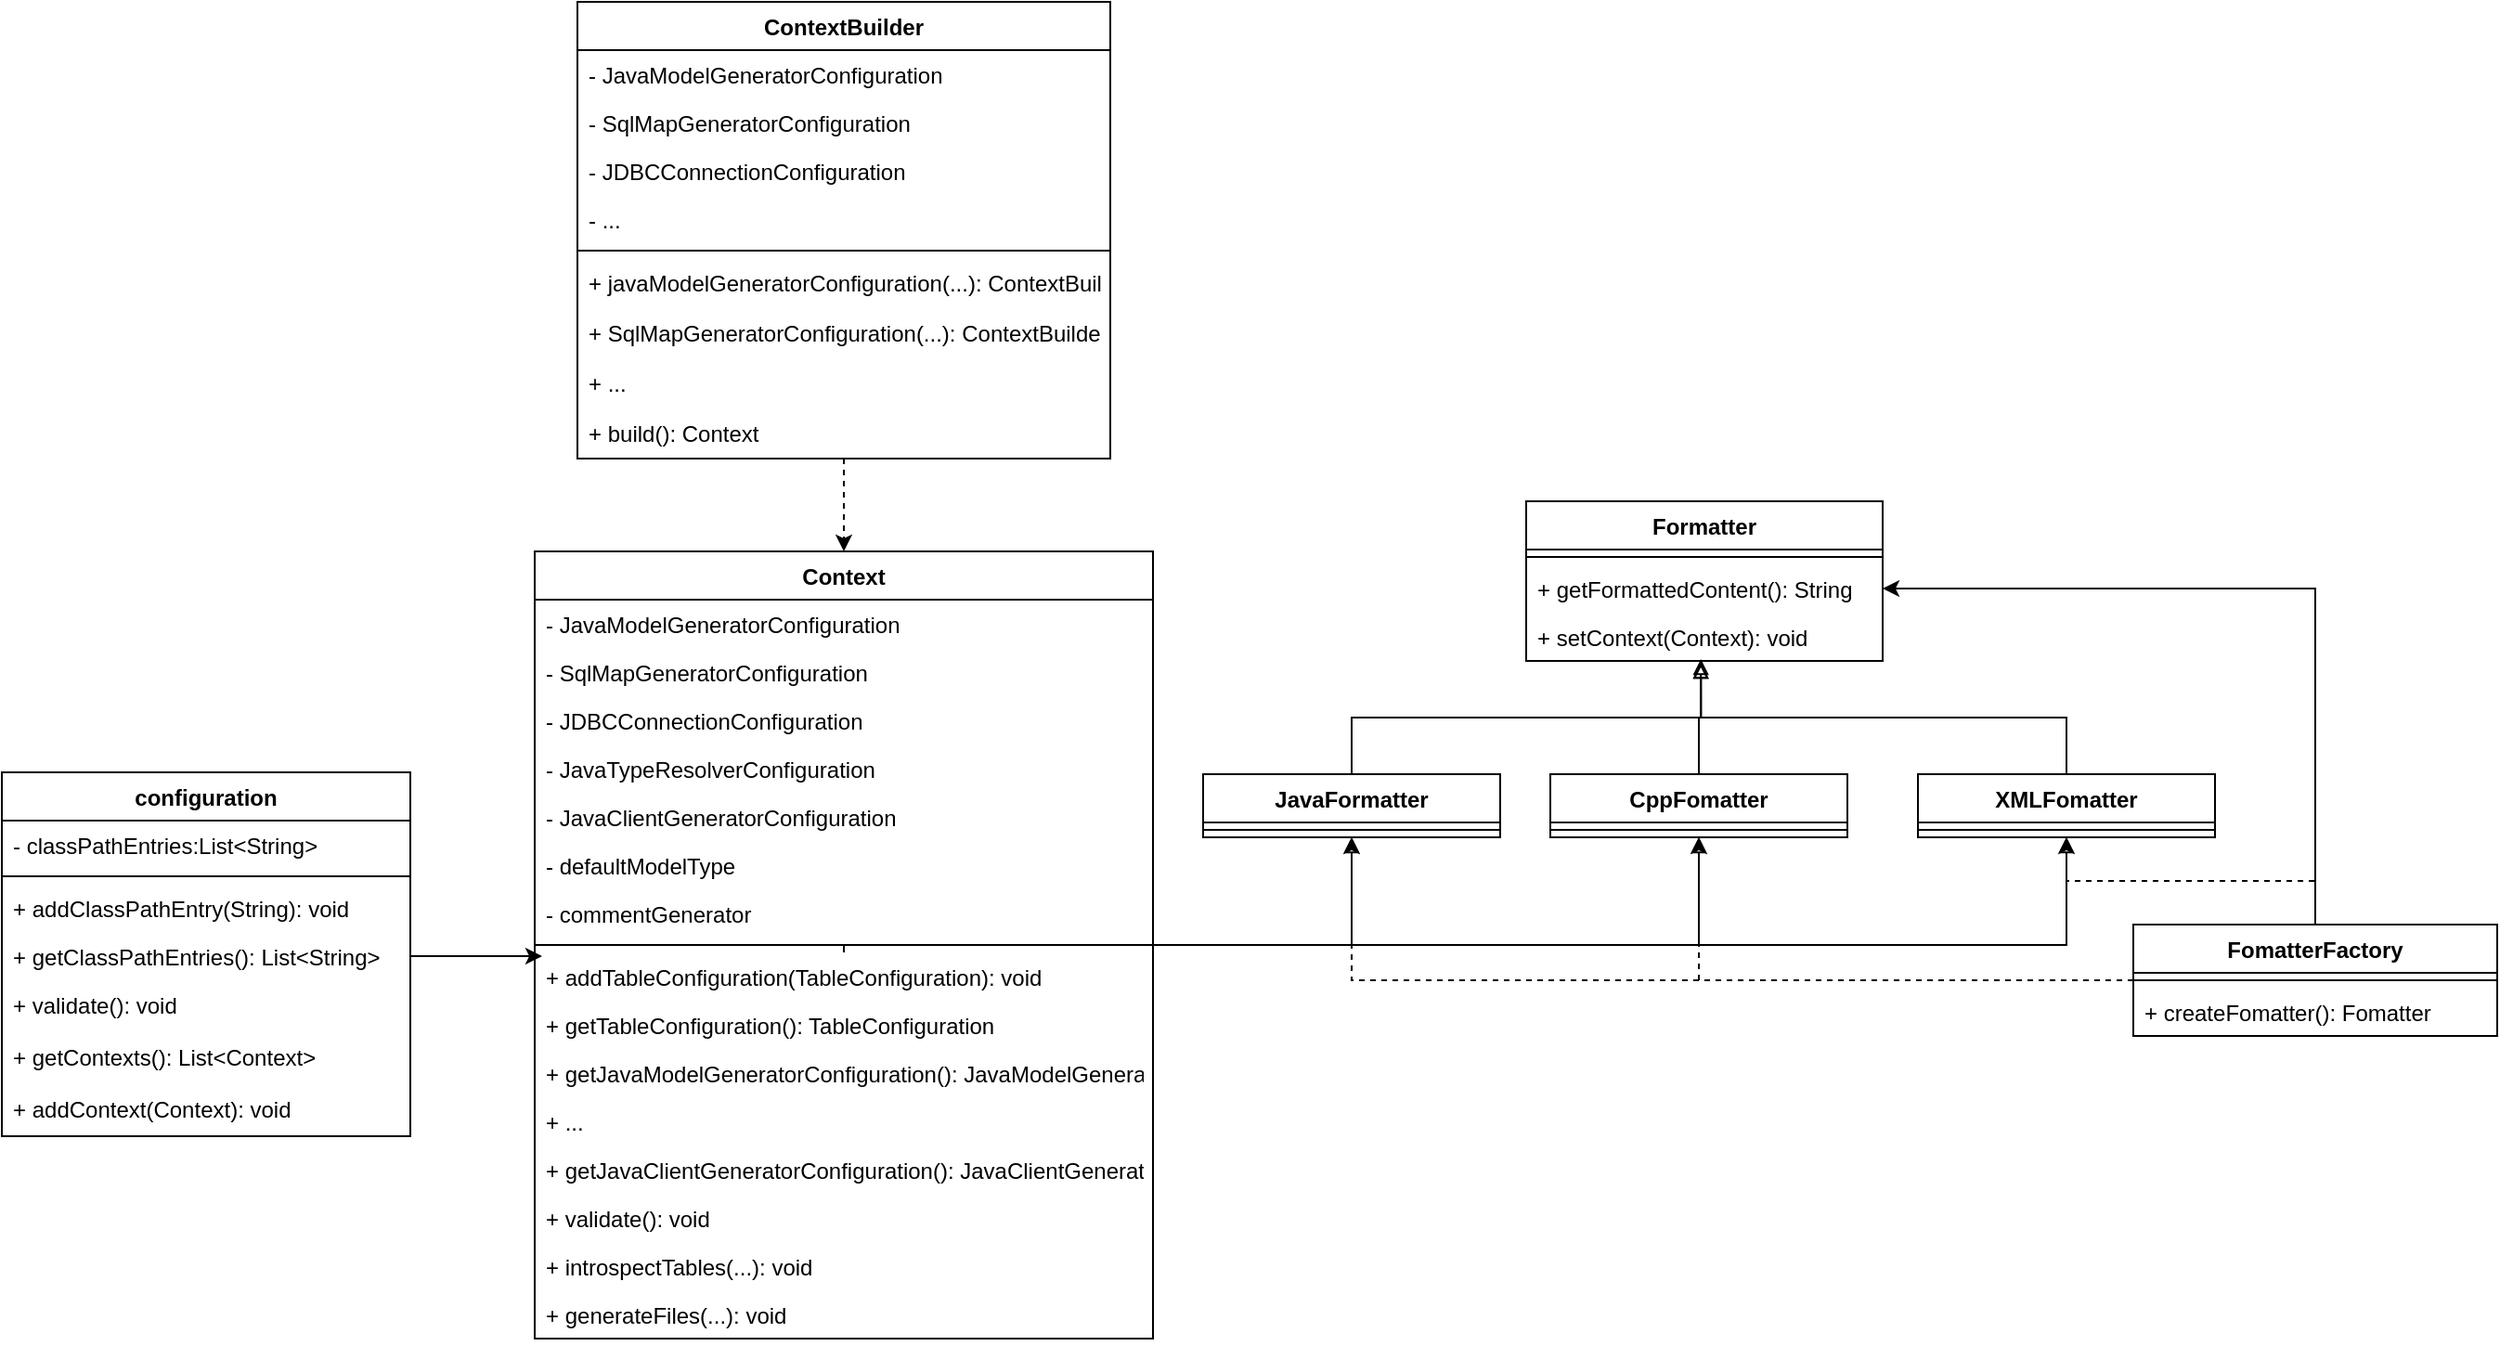<mxfile version="15.8.8" type="github">
  <diagram id="C5RBs43oDa-KdzZeNtuy" name="Page-1">
    <mxGraphModel dx="2370" dy="1323" grid="0" gridSize="10" guides="1" tooltips="1" connect="1" arrows="1" fold="1" page="1" pageScale="1" pageWidth="1600" pageHeight="1200" math="0" shadow="0">
      <root>
        <mxCell id="WIyWlLk6GJQsqaUBKTNV-0" />
        <mxCell id="WIyWlLk6GJQsqaUBKTNV-1" parent="WIyWlLk6GJQsqaUBKTNV-0" />
        <mxCell id="AgLBb9-8C5SGKHkqhwwZ-12" value="configuration" style="swimlane;fontStyle=1;align=center;verticalAlign=top;childLayout=stackLayout;horizontal=1;startSize=26;horizontalStack=0;resizeParent=1;resizeParentMax=0;resizeLast=0;collapsible=1;marginBottom=0;" vertex="1" parent="WIyWlLk6GJQsqaUBKTNV-1">
          <mxGeometry x="68" y="488" width="220" height="196" as="geometry" />
        </mxCell>
        <mxCell id="AgLBb9-8C5SGKHkqhwwZ-13" value="- classPathEntries:List&lt;String&gt;" style="text;strokeColor=none;fillColor=none;align=left;verticalAlign=top;spacingLeft=4;spacingRight=4;overflow=hidden;rotatable=0;points=[[0,0.5],[1,0.5]];portConstraint=eastwest;" vertex="1" parent="AgLBb9-8C5SGKHkqhwwZ-12">
          <mxGeometry y="26" width="220" height="26" as="geometry" />
        </mxCell>
        <mxCell id="AgLBb9-8C5SGKHkqhwwZ-14" value="" style="line;strokeWidth=1;fillColor=none;align=left;verticalAlign=middle;spacingTop=-1;spacingLeft=3;spacingRight=3;rotatable=0;labelPosition=right;points=[];portConstraint=eastwest;" vertex="1" parent="AgLBb9-8C5SGKHkqhwwZ-12">
          <mxGeometry y="52" width="220" height="8" as="geometry" />
        </mxCell>
        <mxCell id="AgLBb9-8C5SGKHkqhwwZ-15" value="+ addClassPathEntry(String): void" style="text;strokeColor=none;fillColor=none;align=left;verticalAlign=top;spacingLeft=4;spacingRight=4;overflow=hidden;rotatable=0;points=[[0,0.5],[1,0.5]];portConstraint=eastwest;" vertex="1" parent="AgLBb9-8C5SGKHkqhwwZ-12">
          <mxGeometry y="60" width="220" height="26" as="geometry" />
        </mxCell>
        <mxCell id="AgLBb9-8C5SGKHkqhwwZ-16" value="+ getClassPathEntries(): List&lt;String&gt;" style="text;strokeColor=none;fillColor=none;align=left;verticalAlign=top;spacingLeft=4;spacingRight=4;overflow=hidden;rotatable=0;points=[[0,0.5],[1,0.5]];portConstraint=eastwest;" vertex="1" parent="AgLBb9-8C5SGKHkqhwwZ-12">
          <mxGeometry y="86" width="220" height="26" as="geometry" />
        </mxCell>
        <mxCell id="AgLBb9-8C5SGKHkqhwwZ-17" value="+ validate(): void" style="text;strokeColor=none;fillColor=none;align=left;verticalAlign=top;spacingLeft=4;spacingRight=4;overflow=hidden;rotatable=0;points=[[0,0.5],[1,0.5]];portConstraint=eastwest;" vertex="1" parent="AgLBb9-8C5SGKHkqhwwZ-12">
          <mxGeometry y="112" width="220" height="28" as="geometry" />
        </mxCell>
        <mxCell id="AgLBb9-8C5SGKHkqhwwZ-19" value="+ getContexts(): List&lt;Context&gt;&#xa;" style="text;strokeColor=none;fillColor=none;align=left;verticalAlign=top;spacingLeft=4;spacingRight=4;overflow=hidden;rotatable=0;points=[[0,0.5],[1,0.5]];portConstraint=eastwest;" vertex="1" parent="AgLBb9-8C5SGKHkqhwwZ-12">
          <mxGeometry y="140" width="220" height="28" as="geometry" />
        </mxCell>
        <mxCell id="AgLBb9-8C5SGKHkqhwwZ-20" value="+ addContext(Context): void&#xa;" style="text;strokeColor=none;fillColor=none;align=left;verticalAlign=top;spacingLeft=4;spacingRight=4;overflow=hidden;rotatable=0;points=[[0,0.5],[1,0.5]];portConstraint=eastwest;" vertex="1" parent="AgLBb9-8C5SGKHkqhwwZ-12">
          <mxGeometry y="168" width="220" height="28" as="geometry" />
        </mxCell>
        <mxCell id="AgLBb9-8C5SGKHkqhwwZ-121" style="edgeStyle=orthogonalEdgeStyle;rounded=0;orthogonalLoop=1;jettySize=auto;html=1;entryX=0.5;entryY=1;entryDx=0;entryDy=0;endArrow=block;endFill=0;" edge="1" parent="WIyWlLk6GJQsqaUBKTNV-1" source="AgLBb9-8C5SGKHkqhwwZ-26" target="AgLBb9-8C5SGKHkqhwwZ-99">
          <mxGeometry relative="1" as="geometry">
            <Array as="points">
              <mxPoint x="982" y="581" />
            </Array>
          </mxGeometry>
        </mxCell>
        <mxCell id="AgLBb9-8C5SGKHkqhwwZ-122" style="edgeStyle=orthogonalEdgeStyle;rounded=0;orthogonalLoop=1;jettySize=auto;html=1;entryX=0.5;entryY=1;entryDx=0;entryDy=0;endArrow=block;endFill=0;" edge="1" parent="WIyWlLk6GJQsqaUBKTNV-1" source="AgLBb9-8C5SGKHkqhwwZ-26" target="AgLBb9-8C5SGKHkqhwwZ-95">
          <mxGeometry relative="1" as="geometry" />
        </mxCell>
        <mxCell id="AgLBb9-8C5SGKHkqhwwZ-26" value="Context" style="swimlane;fontStyle=1;align=center;verticalAlign=top;childLayout=stackLayout;horizontal=1;startSize=26;horizontalStack=0;resizeParent=1;resizeParentMax=0;resizeLast=0;collapsible=1;marginBottom=0;" vertex="1" parent="WIyWlLk6GJQsqaUBKTNV-1">
          <mxGeometry x="355" y="369" width="333" height="424" as="geometry" />
        </mxCell>
        <mxCell id="AgLBb9-8C5SGKHkqhwwZ-27" value="- JavaModelGeneratorConfiguration" style="text;strokeColor=none;fillColor=none;align=left;verticalAlign=top;spacingLeft=4;spacingRight=4;overflow=hidden;rotatable=0;points=[[0,0.5],[1,0.5]];portConstraint=eastwest;" vertex="1" parent="AgLBb9-8C5SGKHkqhwwZ-26">
          <mxGeometry y="26" width="333" height="26" as="geometry" />
        </mxCell>
        <mxCell id="AgLBb9-8C5SGKHkqhwwZ-52" value="- SqlMapGeneratorConfiguration" style="text;strokeColor=none;fillColor=none;align=left;verticalAlign=top;spacingLeft=4;spacingRight=4;overflow=hidden;rotatable=0;points=[[0,0.5],[1,0.5]];portConstraint=eastwest;" vertex="1" parent="AgLBb9-8C5SGKHkqhwwZ-26">
          <mxGeometry y="52" width="333" height="26" as="geometry" />
        </mxCell>
        <mxCell id="AgLBb9-8C5SGKHkqhwwZ-53" value="- JDBCConnectionConfiguration" style="text;strokeColor=none;fillColor=none;align=left;verticalAlign=top;spacingLeft=4;spacingRight=4;overflow=hidden;rotatable=0;points=[[0,0.5],[1,0.5]];portConstraint=eastwest;" vertex="1" parent="AgLBb9-8C5SGKHkqhwwZ-26">
          <mxGeometry y="78" width="333" height="26" as="geometry" />
        </mxCell>
        <mxCell id="AgLBb9-8C5SGKHkqhwwZ-54" value="- JavaTypeResolverConfiguration" style="text;strokeColor=none;fillColor=none;align=left;verticalAlign=top;spacingLeft=4;spacingRight=4;overflow=hidden;rotatable=0;points=[[0,0.5],[1,0.5]];portConstraint=eastwest;" vertex="1" parent="AgLBb9-8C5SGKHkqhwwZ-26">
          <mxGeometry y="104" width="333" height="26" as="geometry" />
        </mxCell>
        <mxCell id="AgLBb9-8C5SGKHkqhwwZ-55" value="- JavaClientGeneratorConfiguration" style="text;strokeColor=none;fillColor=none;align=left;verticalAlign=top;spacingLeft=4;spacingRight=4;overflow=hidden;rotatable=0;points=[[0,0.5],[1,0.5]];portConstraint=eastwest;" vertex="1" parent="AgLBb9-8C5SGKHkqhwwZ-26">
          <mxGeometry y="130" width="333" height="26" as="geometry" />
        </mxCell>
        <mxCell id="AgLBb9-8C5SGKHkqhwwZ-56" value="- defaultModelType" style="text;strokeColor=none;fillColor=none;align=left;verticalAlign=top;spacingLeft=4;spacingRight=4;overflow=hidden;rotatable=0;points=[[0,0.5],[1,0.5]];portConstraint=eastwest;" vertex="1" parent="AgLBb9-8C5SGKHkqhwwZ-26">
          <mxGeometry y="156" width="333" height="26" as="geometry" />
        </mxCell>
        <mxCell id="AgLBb9-8C5SGKHkqhwwZ-57" value="- commentGenerator" style="text;strokeColor=none;fillColor=none;align=left;verticalAlign=top;spacingLeft=4;spacingRight=4;overflow=hidden;rotatable=0;points=[[0,0.5],[1,0.5]];portConstraint=eastwest;" vertex="1" parent="AgLBb9-8C5SGKHkqhwwZ-26">
          <mxGeometry y="182" width="333" height="26" as="geometry" />
        </mxCell>
        <mxCell id="AgLBb9-8C5SGKHkqhwwZ-28" value="" style="line;strokeWidth=1;fillColor=none;align=left;verticalAlign=middle;spacingTop=-1;spacingLeft=3;spacingRight=3;rotatable=0;labelPosition=right;points=[];portConstraint=eastwest;" vertex="1" parent="AgLBb9-8C5SGKHkqhwwZ-26">
          <mxGeometry y="208" width="333" height="8" as="geometry" />
        </mxCell>
        <mxCell id="AgLBb9-8C5SGKHkqhwwZ-29" value="+ addTableConfiguration(TableConfiguration): void" style="text;strokeColor=none;fillColor=none;align=left;verticalAlign=top;spacingLeft=4;spacingRight=4;overflow=hidden;rotatable=0;points=[[0,0.5],[1,0.5]];portConstraint=eastwest;" vertex="1" parent="AgLBb9-8C5SGKHkqhwwZ-26">
          <mxGeometry y="216" width="333" height="26" as="geometry" />
        </mxCell>
        <mxCell id="AgLBb9-8C5SGKHkqhwwZ-75" value="+ getTableConfiguration(): TableConfiguration" style="text;strokeColor=none;fillColor=none;align=left;verticalAlign=top;spacingLeft=4;spacingRight=4;overflow=hidden;rotatable=0;points=[[0,0.5],[1,0.5]];portConstraint=eastwest;" vertex="1" parent="AgLBb9-8C5SGKHkqhwwZ-26">
          <mxGeometry y="242" width="333" height="26" as="geometry" />
        </mxCell>
        <mxCell id="AgLBb9-8C5SGKHkqhwwZ-72" value="+ getJavaModelGeneratorConfiguration(): JavaModelGeneratorConfiguration" style="text;strokeColor=none;fillColor=none;align=left;verticalAlign=top;spacingLeft=4;spacingRight=4;overflow=hidden;rotatable=0;points=[[0,0.5],[1,0.5]];portConstraint=eastwest;" vertex="1" parent="AgLBb9-8C5SGKHkqhwwZ-26">
          <mxGeometry y="268" width="333" height="26" as="geometry" />
        </mxCell>
        <mxCell id="AgLBb9-8C5SGKHkqhwwZ-73" value="+ ..." style="text;strokeColor=none;fillColor=none;align=left;verticalAlign=top;spacingLeft=4;spacingRight=4;overflow=hidden;rotatable=0;points=[[0,0.5],[1,0.5]];portConstraint=eastwest;" vertex="1" parent="AgLBb9-8C5SGKHkqhwwZ-26">
          <mxGeometry y="294" width="333" height="26" as="geometry" />
        </mxCell>
        <mxCell id="AgLBb9-8C5SGKHkqhwwZ-74" value="+ getJavaClientGeneratorConfiguration(): JavaClientGeneratorConfiguration" style="text;strokeColor=none;fillColor=none;align=left;verticalAlign=top;spacingLeft=4;spacingRight=4;overflow=hidden;rotatable=0;points=[[0,0.5],[1,0.5]];portConstraint=eastwest;" vertex="1" parent="AgLBb9-8C5SGKHkqhwwZ-26">
          <mxGeometry y="320" width="333" height="26" as="geometry" />
        </mxCell>
        <mxCell id="AgLBb9-8C5SGKHkqhwwZ-76" value="+ validate(): void" style="text;strokeColor=none;fillColor=none;align=left;verticalAlign=top;spacingLeft=4;spacingRight=4;overflow=hidden;rotatable=0;points=[[0,0.5],[1,0.5]];portConstraint=eastwest;" vertex="1" parent="AgLBb9-8C5SGKHkqhwwZ-26">
          <mxGeometry y="346" width="333" height="26" as="geometry" />
        </mxCell>
        <mxCell id="AgLBb9-8C5SGKHkqhwwZ-77" value="+ introspectTables(...): void" style="text;strokeColor=none;fillColor=none;align=left;verticalAlign=top;spacingLeft=4;spacingRight=4;overflow=hidden;rotatable=0;points=[[0,0.5],[1,0.5]];portConstraint=eastwest;" vertex="1" parent="AgLBb9-8C5SGKHkqhwwZ-26">
          <mxGeometry y="372" width="333" height="26" as="geometry" />
        </mxCell>
        <mxCell id="AgLBb9-8C5SGKHkqhwwZ-78" value="+ generateFiles(...): void" style="text;strokeColor=none;fillColor=none;align=left;verticalAlign=top;spacingLeft=4;spacingRight=4;overflow=hidden;rotatable=0;points=[[0,0.5],[1,0.5]];portConstraint=eastwest;" vertex="1" parent="AgLBb9-8C5SGKHkqhwwZ-26">
          <mxGeometry y="398" width="333" height="26" as="geometry" />
        </mxCell>
        <mxCell id="AgLBb9-8C5SGKHkqhwwZ-84" style="edgeStyle=orthogonalEdgeStyle;rounded=0;orthogonalLoop=1;jettySize=auto;html=1;entryX=0.5;entryY=0;entryDx=0;entryDy=0;dashed=1;" edge="1" parent="WIyWlLk6GJQsqaUBKTNV-1" source="AgLBb9-8C5SGKHkqhwwZ-58" target="AgLBb9-8C5SGKHkqhwwZ-26">
          <mxGeometry relative="1" as="geometry" />
        </mxCell>
        <mxCell id="AgLBb9-8C5SGKHkqhwwZ-58" value="ContextBuilder" style="swimlane;fontStyle=1;align=center;verticalAlign=top;childLayout=stackLayout;horizontal=1;startSize=26;horizontalStack=0;resizeParent=1;resizeParentMax=0;resizeLast=0;collapsible=1;marginBottom=0;" vertex="1" parent="WIyWlLk6GJQsqaUBKTNV-1">
          <mxGeometry x="378" y="73" width="287" height="246" as="geometry" />
        </mxCell>
        <mxCell id="AgLBb9-8C5SGKHkqhwwZ-59" value="- JavaModelGeneratorConfiguration" style="text;strokeColor=none;fillColor=none;align=left;verticalAlign=top;spacingLeft=4;spacingRight=4;overflow=hidden;rotatable=0;points=[[0,0.5],[1,0.5]];portConstraint=eastwest;" vertex="1" parent="AgLBb9-8C5SGKHkqhwwZ-58">
          <mxGeometry y="26" width="287" height="26" as="geometry" />
        </mxCell>
        <mxCell id="AgLBb9-8C5SGKHkqhwwZ-60" value="- SqlMapGeneratorConfiguration" style="text;strokeColor=none;fillColor=none;align=left;verticalAlign=top;spacingLeft=4;spacingRight=4;overflow=hidden;rotatable=0;points=[[0,0.5],[1,0.5]];portConstraint=eastwest;" vertex="1" parent="AgLBb9-8C5SGKHkqhwwZ-58">
          <mxGeometry y="52" width="287" height="26" as="geometry" />
        </mxCell>
        <mxCell id="AgLBb9-8C5SGKHkqhwwZ-61" value="- JDBCConnectionConfiguration" style="text;strokeColor=none;fillColor=none;align=left;verticalAlign=top;spacingLeft=4;spacingRight=4;overflow=hidden;rotatable=0;points=[[0,0.5],[1,0.5]];portConstraint=eastwest;" vertex="1" parent="AgLBb9-8C5SGKHkqhwwZ-58">
          <mxGeometry y="78" width="287" height="26" as="geometry" />
        </mxCell>
        <mxCell id="AgLBb9-8C5SGKHkqhwwZ-68" value="- ..." style="text;strokeColor=none;fillColor=none;align=left;verticalAlign=top;spacingLeft=4;spacingRight=4;overflow=hidden;rotatable=0;points=[[0,0.5],[1,0.5]];portConstraint=eastwest;" vertex="1" parent="AgLBb9-8C5SGKHkqhwwZ-58">
          <mxGeometry y="104" width="287" height="26" as="geometry" />
        </mxCell>
        <mxCell id="AgLBb9-8C5SGKHkqhwwZ-66" value="" style="line;strokeWidth=1;fillColor=none;align=left;verticalAlign=middle;spacingTop=-1;spacingLeft=3;spacingRight=3;rotatable=0;labelPosition=right;points=[];portConstraint=eastwest;" vertex="1" parent="AgLBb9-8C5SGKHkqhwwZ-58">
          <mxGeometry y="130" width="287" height="8" as="geometry" />
        </mxCell>
        <mxCell id="AgLBb9-8C5SGKHkqhwwZ-67" value="+ javaModelGeneratorConfiguration(...): ContextBuilder" style="text;strokeColor=none;fillColor=none;align=left;verticalAlign=top;spacingLeft=4;spacingRight=4;overflow=hidden;rotatable=0;points=[[0,0.5],[1,0.5]];portConstraint=eastwest;" vertex="1" parent="AgLBb9-8C5SGKHkqhwwZ-58">
          <mxGeometry y="138" width="287" height="27" as="geometry" />
        </mxCell>
        <mxCell id="AgLBb9-8C5SGKHkqhwwZ-69" value="+ SqlMapGeneratorConfiguration(...): ContextBuilder" style="text;strokeColor=none;fillColor=none;align=left;verticalAlign=top;spacingLeft=4;spacingRight=4;overflow=hidden;rotatable=0;points=[[0,0.5],[1,0.5]];portConstraint=eastwest;" vertex="1" parent="AgLBb9-8C5SGKHkqhwwZ-58">
          <mxGeometry y="165" width="287" height="27" as="geometry" />
        </mxCell>
        <mxCell id="AgLBb9-8C5SGKHkqhwwZ-70" value="+ ..." style="text;strokeColor=none;fillColor=none;align=left;verticalAlign=top;spacingLeft=4;spacingRight=4;overflow=hidden;rotatable=0;points=[[0,0.5],[1,0.5]];portConstraint=eastwest;" vertex="1" parent="AgLBb9-8C5SGKHkqhwwZ-58">
          <mxGeometry y="192" width="287" height="27" as="geometry" />
        </mxCell>
        <mxCell id="AgLBb9-8C5SGKHkqhwwZ-71" value="+ build(): Context" style="text;strokeColor=none;fillColor=none;align=left;verticalAlign=top;spacingLeft=4;spacingRight=4;overflow=hidden;rotatable=0;points=[[0,0.5],[1,0.5]];portConstraint=eastwest;" vertex="1" parent="AgLBb9-8C5SGKHkqhwwZ-58">
          <mxGeometry y="219" width="287" height="27" as="geometry" />
        </mxCell>
        <mxCell id="AgLBb9-8C5SGKHkqhwwZ-82" style="edgeStyle=orthogonalEdgeStyle;rounded=0;orthogonalLoop=1;jettySize=auto;html=1;entryX=0.012;entryY=0.077;entryDx=0;entryDy=0;entryPerimeter=0;" edge="1" parent="WIyWlLk6GJQsqaUBKTNV-1" source="AgLBb9-8C5SGKHkqhwwZ-16" target="AgLBb9-8C5SGKHkqhwwZ-29">
          <mxGeometry relative="1" as="geometry" />
        </mxCell>
        <mxCell id="AgLBb9-8C5SGKHkqhwwZ-85" value="Formatter" style="swimlane;fontStyle=1;align=center;verticalAlign=top;childLayout=stackLayout;horizontal=1;startSize=26;horizontalStack=0;resizeParent=1;resizeParentMax=0;resizeLast=0;collapsible=1;marginBottom=0;" vertex="1" parent="WIyWlLk6GJQsqaUBKTNV-1">
          <mxGeometry x="889" y="342" width="192" height="86" as="geometry" />
        </mxCell>
        <mxCell id="AgLBb9-8C5SGKHkqhwwZ-87" value="" style="line;strokeWidth=1;fillColor=none;align=left;verticalAlign=middle;spacingTop=-1;spacingLeft=3;spacingRight=3;rotatable=0;labelPosition=right;points=[];portConstraint=eastwest;" vertex="1" parent="AgLBb9-8C5SGKHkqhwwZ-85">
          <mxGeometry y="26" width="192" height="8" as="geometry" />
        </mxCell>
        <mxCell id="AgLBb9-8C5SGKHkqhwwZ-88" value="+ getFormattedContent(): String" style="text;strokeColor=none;fillColor=none;align=left;verticalAlign=top;spacingLeft=4;spacingRight=4;overflow=hidden;rotatable=0;points=[[0,0.5],[1,0.5]];portConstraint=eastwest;" vertex="1" parent="AgLBb9-8C5SGKHkqhwwZ-85">
          <mxGeometry y="34" width="192" height="26" as="geometry" />
        </mxCell>
        <mxCell id="AgLBb9-8C5SGKHkqhwwZ-89" value="+ setContext(Context): void" style="text;strokeColor=none;fillColor=none;align=left;verticalAlign=top;spacingLeft=4;spacingRight=4;overflow=hidden;rotatable=0;points=[[0,0.5],[1,0.5]];portConstraint=eastwest;" vertex="1" parent="AgLBb9-8C5SGKHkqhwwZ-85">
          <mxGeometry y="60" width="192" height="26" as="geometry" />
        </mxCell>
        <mxCell id="AgLBb9-8C5SGKHkqhwwZ-117" style="edgeStyle=orthogonalEdgeStyle;rounded=0;orthogonalLoop=1;jettySize=auto;html=1;entryX=0.49;entryY=0.962;entryDx=0;entryDy=0;entryPerimeter=0;endArrow=block;endFill=0;" edge="1" parent="WIyWlLk6GJQsqaUBKTNV-1" source="AgLBb9-8C5SGKHkqhwwZ-91" target="AgLBb9-8C5SGKHkqhwwZ-89">
          <mxGeometry relative="1" as="geometry" />
        </mxCell>
        <mxCell id="AgLBb9-8C5SGKHkqhwwZ-91" value="JavaFormatter" style="swimlane;fontStyle=1;align=center;verticalAlign=top;childLayout=stackLayout;horizontal=1;startSize=26;horizontalStack=0;resizeParent=1;resizeParentMax=0;resizeLast=0;collapsible=1;marginBottom=0;" vertex="1" parent="WIyWlLk6GJQsqaUBKTNV-1">
          <mxGeometry x="715" y="489" width="160" height="34" as="geometry" />
        </mxCell>
        <mxCell id="AgLBb9-8C5SGKHkqhwwZ-93" value="" style="line;strokeWidth=1;fillColor=none;align=left;verticalAlign=middle;spacingTop=-1;spacingLeft=3;spacingRight=3;rotatable=0;labelPosition=right;points=[];portConstraint=eastwest;" vertex="1" parent="AgLBb9-8C5SGKHkqhwwZ-91">
          <mxGeometry y="26" width="160" height="8" as="geometry" />
        </mxCell>
        <mxCell id="AgLBb9-8C5SGKHkqhwwZ-119" style="edgeStyle=orthogonalEdgeStyle;rounded=0;orthogonalLoop=1;jettySize=auto;html=1;entryX=0.49;entryY=1.038;entryDx=0;entryDy=0;entryPerimeter=0;endArrow=block;endFill=0;" edge="1" parent="WIyWlLk6GJQsqaUBKTNV-1" source="AgLBb9-8C5SGKHkqhwwZ-95" target="AgLBb9-8C5SGKHkqhwwZ-89">
          <mxGeometry relative="1" as="geometry" />
        </mxCell>
        <mxCell id="AgLBb9-8C5SGKHkqhwwZ-95" value="XMLFomatter" style="swimlane;fontStyle=1;align=center;verticalAlign=top;childLayout=stackLayout;horizontal=1;startSize=26;horizontalStack=0;resizeParent=1;resizeParentMax=0;resizeLast=0;collapsible=1;marginBottom=0;" vertex="1" parent="WIyWlLk6GJQsqaUBKTNV-1">
          <mxGeometry x="1100" y="489" width="160" height="34" as="geometry" />
        </mxCell>
        <mxCell id="AgLBb9-8C5SGKHkqhwwZ-97" value="" style="line;strokeWidth=1;fillColor=none;align=left;verticalAlign=middle;spacingTop=-1;spacingLeft=3;spacingRight=3;rotatable=0;labelPosition=right;points=[];portConstraint=eastwest;" vertex="1" parent="AgLBb9-8C5SGKHkqhwwZ-95">
          <mxGeometry y="26" width="160" height="8" as="geometry" />
        </mxCell>
        <mxCell id="AgLBb9-8C5SGKHkqhwwZ-118" style="edgeStyle=orthogonalEdgeStyle;rounded=0;orthogonalLoop=1;jettySize=auto;html=1;entryX=0.49;entryY=1.038;entryDx=0;entryDy=0;entryPerimeter=0;endArrow=block;endFill=0;" edge="1" parent="WIyWlLk6GJQsqaUBKTNV-1" source="AgLBb9-8C5SGKHkqhwwZ-99" target="AgLBb9-8C5SGKHkqhwwZ-89">
          <mxGeometry relative="1" as="geometry" />
        </mxCell>
        <mxCell id="AgLBb9-8C5SGKHkqhwwZ-99" value="CppFomatter" style="swimlane;fontStyle=1;align=center;verticalAlign=top;childLayout=stackLayout;horizontal=1;startSize=26;horizontalStack=0;resizeParent=1;resizeParentMax=0;resizeLast=0;collapsible=1;marginBottom=0;" vertex="1" parent="WIyWlLk6GJQsqaUBKTNV-1">
          <mxGeometry x="902" y="489" width="160" height="34" as="geometry" />
        </mxCell>
        <mxCell id="AgLBb9-8C5SGKHkqhwwZ-100" value="" style="line;strokeWidth=1;fillColor=none;align=left;verticalAlign=middle;spacingTop=-1;spacingLeft=3;spacingRight=3;rotatable=0;labelPosition=right;points=[];portConstraint=eastwest;" vertex="1" parent="AgLBb9-8C5SGKHkqhwwZ-99">
          <mxGeometry y="26" width="160" height="8" as="geometry" />
        </mxCell>
        <mxCell id="AgLBb9-8C5SGKHkqhwwZ-112" style="edgeStyle=orthogonalEdgeStyle;rounded=0;orthogonalLoop=1;jettySize=auto;html=1;entryX=1;entryY=0.5;entryDx=0;entryDy=0;" edge="1" parent="WIyWlLk6GJQsqaUBKTNV-1" source="AgLBb9-8C5SGKHkqhwwZ-103" target="AgLBb9-8C5SGKHkqhwwZ-88">
          <mxGeometry relative="1" as="geometry" />
        </mxCell>
        <mxCell id="AgLBb9-8C5SGKHkqhwwZ-113" style="edgeStyle=orthogonalEdgeStyle;rounded=0;orthogonalLoop=1;jettySize=auto;html=1;entryX=0.5;entryY=1;entryDx=0;entryDy=0;dashed=1;" edge="1" parent="WIyWlLk6GJQsqaUBKTNV-1" source="AgLBb9-8C5SGKHkqhwwZ-103" target="AgLBb9-8C5SGKHkqhwwZ-95">
          <mxGeometry relative="1" as="geometry" />
        </mxCell>
        <mxCell id="AgLBb9-8C5SGKHkqhwwZ-114" style="edgeStyle=orthogonalEdgeStyle;rounded=0;orthogonalLoop=1;jettySize=auto;html=1;entryX=0.5;entryY=1;entryDx=0;entryDy=0;dashed=1;" edge="1" parent="WIyWlLk6GJQsqaUBKTNV-1" source="AgLBb9-8C5SGKHkqhwwZ-103" target="AgLBb9-8C5SGKHkqhwwZ-99">
          <mxGeometry relative="1" as="geometry" />
        </mxCell>
        <mxCell id="AgLBb9-8C5SGKHkqhwwZ-115" style="edgeStyle=orthogonalEdgeStyle;rounded=0;orthogonalLoop=1;jettySize=auto;html=1;entryX=0.5;entryY=1;entryDx=0;entryDy=0;dashed=1;" edge="1" parent="WIyWlLk6GJQsqaUBKTNV-1" source="AgLBb9-8C5SGKHkqhwwZ-103" target="AgLBb9-8C5SGKHkqhwwZ-91">
          <mxGeometry relative="1" as="geometry" />
        </mxCell>
        <mxCell id="AgLBb9-8C5SGKHkqhwwZ-103" value="FomatterFactory" style="swimlane;fontStyle=1;align=center;verticalAlign=top;childLayout=stackLayout;horizontal=1;startSize=26;horizontalStack=0;resizeParent=1;resizeParentMax=0;resizeLast=0;collapsible=1;marginBottom=0;" vertex="1" parent="WIyWlLk6GJQsqaUBKTNV-1">
          <mxGeometry x="1216" y="570" width="196" height="60" as="geometry" />
        </mxCell>
        <mxCell id="AgLBb9-8C5SGKHkqhwwZ-105" value="" style="line;strokeWidth=1;fillColor=none;align=left;verticalAlign=middle;spacingTop=-1;spacingLeft=3;spacingRight=3;rotatable=0;labelPosition=right;points=[];portConstraint=eastwest;" vertex="1" parent="AgLBb9-8C5SGKHkqhwwZ-103">
          <mxGeometry y="26" width="196" height="8" as="geometry" />
        </mxCell>
        <mxCell id="AgLBb9-8C5SGKHkqhwwZ-106" value="+ createFomatter(): Fomatter" style="text;strokeColor=none;fillColor=none;align=left;verticalAlign=top;spacingLeft=4;spacingRight=4;overflow=hidden;rotatable=0;points=[[0,0.5],[1,0.5]];portConstraint=eastwest;" vertex="1" parent="AgLBb9-8C5SGKHkqhwwZ-103">
          <mxGeometry y="34" width="196" height="26" as="geometry" />
        </mxCell>
        <mxCell id="AgLBb9-8C5SGKHkqhwwZ-120" style="edgeStyle=orthogonalEdgeStyle;rounded=0;orthogonalLoop=1;jettySize=auto;html=1;entryX=0.5;entryY=1;entryDx=0;entryDy=0;endArrow=block;endFill=0;" edge="1" parent="WIyWlLk6GJQsqaUBKTNV-1" source="AgLBb9-8C5SGKHkqhwwZ-29" target="AgLBb9-8C5SGKHkqhwwZ-91">
          <mxGeometry relative="1" as="geometry">
            <Array as="points">
              <mxPoint x="522" y="581" />
              <mxPoint x="795" y="581" />
            </Array>
          </mxGeometry>
        </mxCell>
      </root>
    </mxGraphModel>
  </diagram>
</mxfile>
